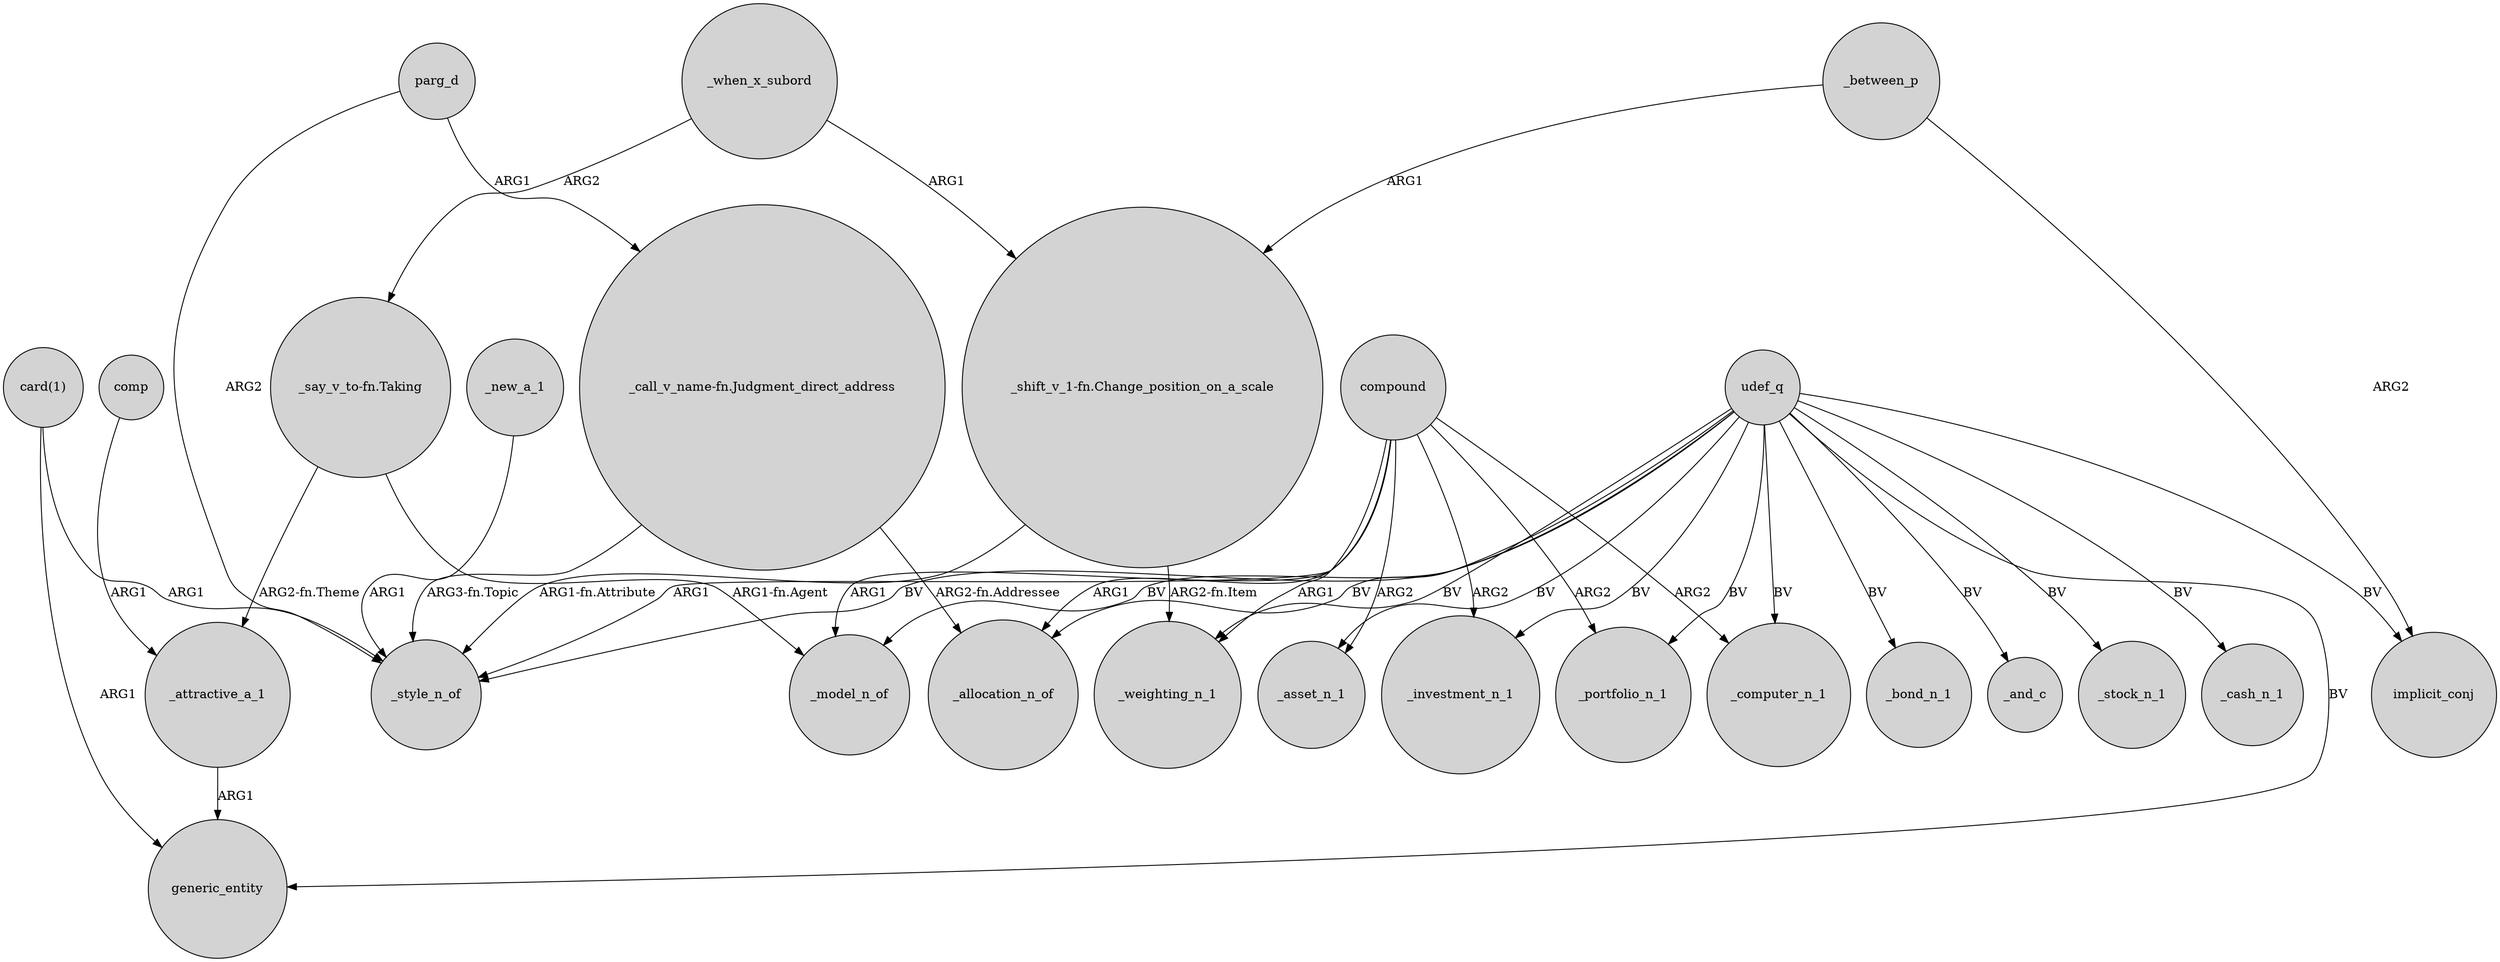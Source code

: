 digraph {
	node [shape=circle style=filled]
	"_shift_v_1-fn.Change_position_on_a_scale" -> _weighting_n_1 [label="ARG2-fn.Item"]
	compound -> _portfolio_n_1 [label=ARG2]
	udef_q -> _cash_n_1 [label=BV]
	"card(1)" -> generic_entity [label=ARG1]
	udef_q -> _bond_n_1 [label=BV]
	comp -> _attractive_a_1 [label=ARG1]
	compound -> _asset_n_1 [label=ARG2]
	parg_d -> "_call_v_name-fn.Judgment_direct_address" [label=ARG1]
	compound -> _investment_n_1 [label=ARG2]
	compound -> _model_n_of [label=ARG1]
	"_shift_v_1-fn.Change_position_on_a_scale" -> _style_n_of [label="ARG1-fn.Attribute"]
	parg_d -> _style_n_of [label=ARG2]
	compound -> _computer_n_1 [label=ARG2]
	udef_q -> _and_c [label=BV]
	udef_q -> _asset_n_1 [label=BV]
	udef_q -> generic_entity [label=BV]
	_when_x_subord -> "_shift_v_1-fn.Change_position_on_a_scale" [label=ARG1]
	udef_q -> _stock_n_1 [label=BV]
	udef_q -> _model_n_of [label=BV]
	compound -> _weighting_n_1 [label=ARG1]
	"_say_v_to-fn.Taking" -> _attractive_a_1 [label="ARG2-fn.Theme"]
	_new_a_1 -> _style_n_of [label=ARG1]
	compound -> _style_n_of [label=ARG1]
	_attractive_a_1 -> generic_entity [label=ARG1]
	udef_q -> _computer_n_1 [label=BV]
	_between_p -> implicit_conj [label=ARG2]
	"card(1)" -> _style_n_of [label=ARG1]
	udef_q -> _portfolio_n_1 [label=BV]
	udef_q -> _weighting_n_1 [label=BV]
	udef_q -> _investment_n_1 [label=BV]
	_when_x_subord -> "_say_v_to-fn.Taking" [label=ARG2]
	udef_q -> _style_n_of [label=BV]
	udef_q -> _allocation_n_of [label=BV]
	compound -> _allocation_n_of [label=ARG1]
	"_say_v_to-fn.Taking" -> _model_n_of [label="ARG1-fn.Agent"]
	udef_q -> implicit_conj [label=BV]
	"_call_v_name-fn.Judgment_direct_address" -> _style_n_of [label="ARG3-fn.Topic"]
	"_call_v_name-fn.Judgment_direct_address" -> _allocation_n_of [label="ARG2-fn.Addressee"]
	_between_p -> "_shift_v_1-fn.Change_position_on_a_scale" [label=ARG1]
}

